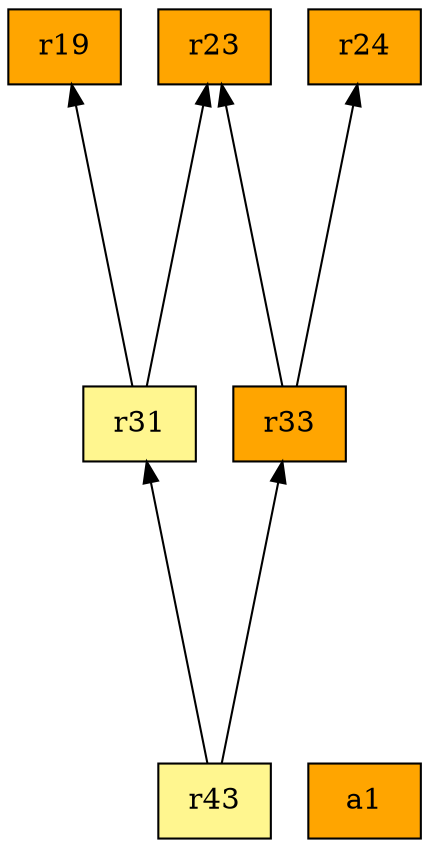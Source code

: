 digraph G {
rankdir=BT;ranksep="2.0";
"r31" [shape=record,fillcolor=khaki1,style=filled,label="{r31}"];
"a1" [shape=record,fillcolor=orange,style=filled,label="{a1}"];
"r43" [shape=record,fillcolor=khaki1,style=filled,label="{r43}"];
"r19" [shape=record,fillcolor=orange,style=filled,label="{r19}"];
"r24" [shape=record,fillcolor=orange,style=filled,label="{r24}"];
"r23" [shape=record,fillcolor=orange,style=filled,label="{r23}"];
"r33" [shape=record,fillcolor=orange,style=filled,label="{r33}"];
"r31" -> "r19"
"r31" -> "r23"
"r43" -> "r33"
"r43" -> "r31"
"r33" -> "r24"
"r33" -> "r23"
}